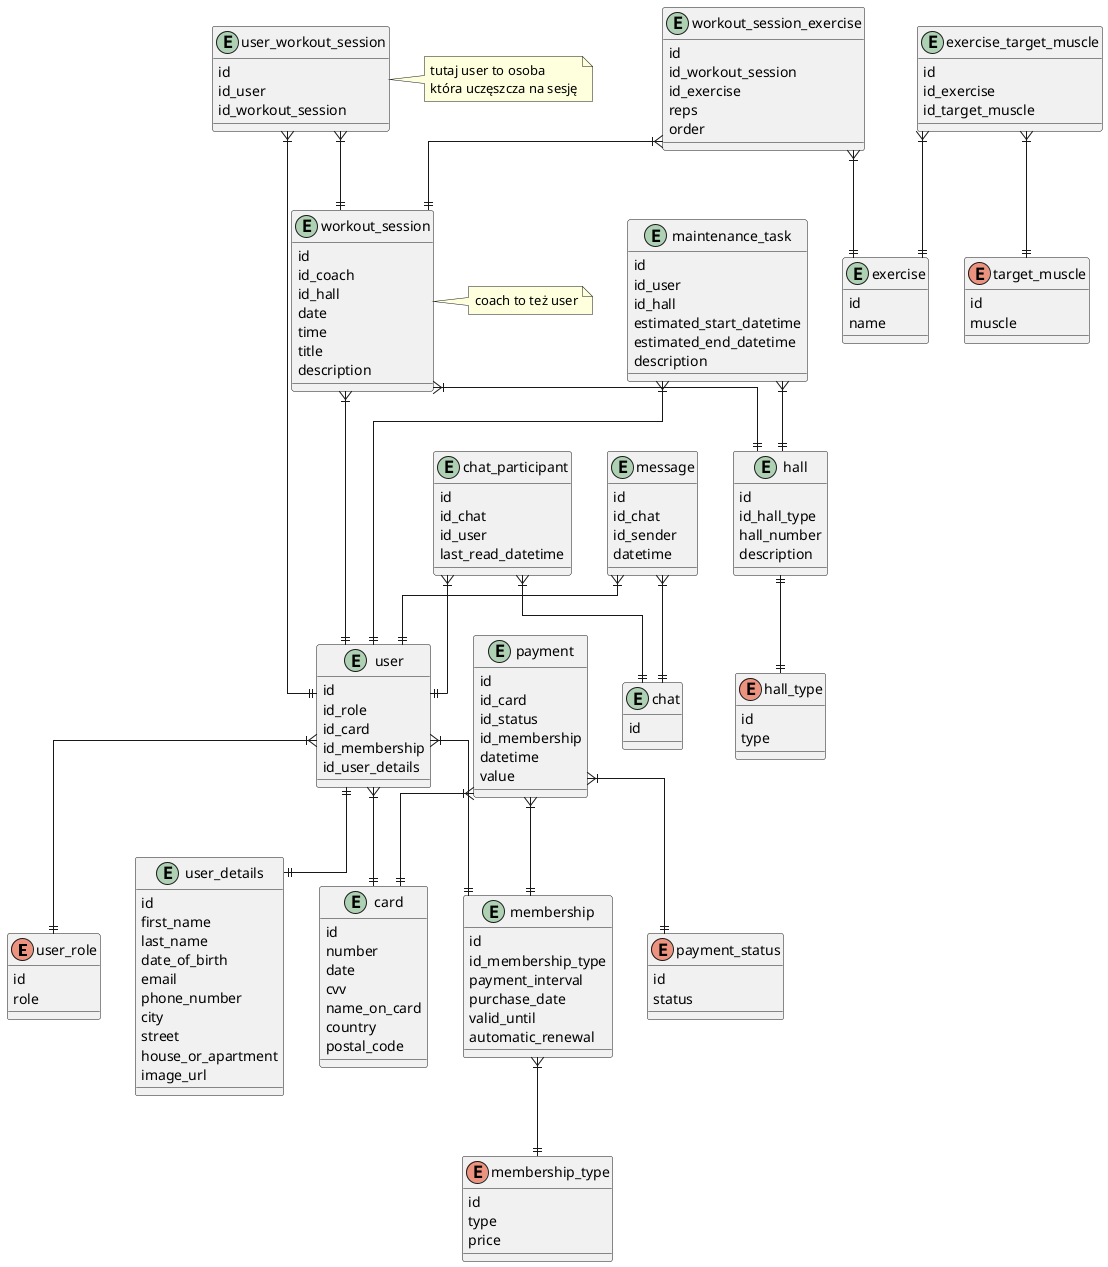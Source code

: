 @startuml
skinparam linetype ortho

enum "user_role" as user_role {
    id
    role
}

entity "card" as card {
    id
    number
    date
    cvv
    name_on_card
    country
    postal_code
}

enum "membership_type" as membership_type {
    id
    type
    price
}


entity "membership" as membership {
    id
    id_membership_type
    payment_interval
    purchase_date
    valid_until
    automatic_renewal
}

entity "user_details" as user_details {
    id
    first_name
    last_name
    date_of_birth
    email
    phone_number
    city
    street
    house_or_apartment
    image_url
}

entity "user" as user {
    id
    id_role
    id_card
    id_membership
    id_user_details
}
' 
entity "workout_session" as workout_session {
    id
    id_coach
    id_hall
    date
    time
    title
    description
}

entity "workout_session_exercise" as workout_session_exercise {
    id
    id_workout_session
    id_exercise
    reps
    order
}

note right of workout_session
  coach to też user
end note

entity "user_workout_session" as user_workout_session {
    id
    id_user
    id_workout_session
}

note right of user_workout_session
  tutaj user to osoba
  która uczęszcza na sesję
end note

enum "target_muscle" as target_muscle {
    id
    muscle
}

entity "exercise_target_muscle" as exercise_target_muscle {
    id
    id_exercise
    id_target_muscle
}

entity "exercise" as exercise {
    id
    name
}

enum "payment_status" as payment_status {
    id
    status
}

entity "payment" as payment {
    id
    id_card
    id_status
    id_membership
    datetime
    value
}

enum "hall_type" as hall_type {
    id
    type
}

entity "hall" as hall {
    id
    id_hall_type
    hall_number
    description
}

entity "maintenance_task" as maintenance_task {
    id
    id_user
    id_hall
    estimated_start_datetime
    estimated_end_datetime
    description
}

entity "chat" as chat {
    id
}

entity "chat_participant" as chat_participant {
    id
    id_chat
    id_user
    last_read_datetime
}

entity "message" as message {
    id
    id_chat
    id_sender
    datetime
}

user ||--|| user_details
user }|--|| user_role
user }|--|| membership
user }|--|| card

membership }|--|| membership_type

workout_session }|---|| user
workout_session }|--|| hall

user_workout_session }|--|| workout_session
user_workout_session }|--|| user

hall ||--|| hall_type

workout_session_exercise }|--|| workout_session
workout_session_exercise }|--|| exercise

exercise_target_muscle }|--|| target_muscle
exercise_target_muscle }|--|| exercise

payment }|--|| payment_status
payment }|--|| membership
payment }|--|| card

maintenance_task }|--|| hall
maintenance_task }|--|| user

message }|--|| chat
message }|--|| user

chat_participant }|--|| chat
chat_participant }|--|| user
@enduml